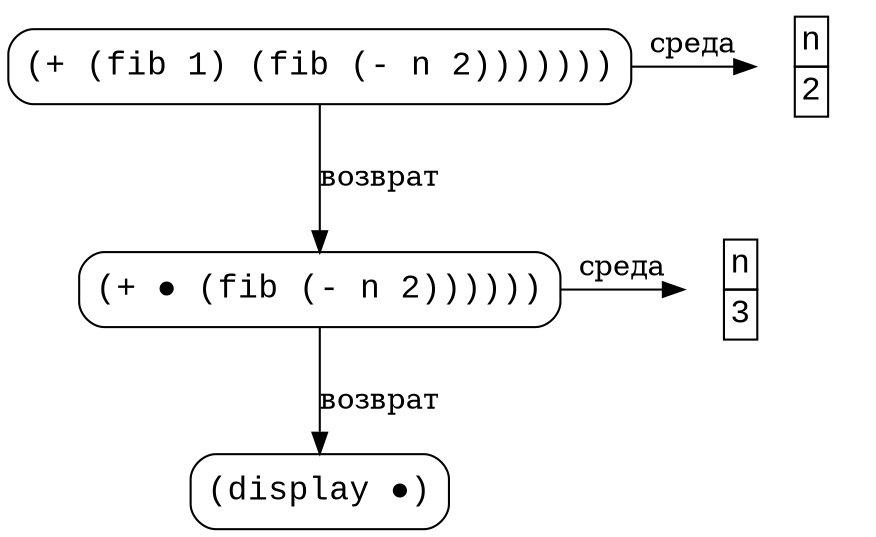 digraph {
  fontname="Courier New";
  node [shape=rect, style=rounded, fontname="Courier New", fontsize=16];

  f2 [
    label=
      "(+ (fib 1) (fib (- n 2)))))))\n",
  ]
  e2 [
    shape=none,
    label=<
      <table border="0" cellborder="1" cellspacing="0">
      <tr><td>n</td></tr>
      <tr><td>2</td></tr>
      </table>
    >
  ];
  f2 -> e2 [label="среда"];
  { rank=same; f2, e2; }

  f1 [
    label=
      "(+ ● (fib (- n 2))))))\n",
  ];
  f2 -> f1 [label="возврат"];
  e1 [
    shape=none,
    label=<
      <table border="0" cellborder="1" cellspacing="0">
      <tr><td>n</td></tr>
      <tr><td>3</td></tr>
      </table>
    >
  ];
  f1 -> e1 [label="среда"];
  { rank=same; f1, e1; }

  f0 [label="(display ●)"];
  f1 -> f0 [label="возврат"];
}
